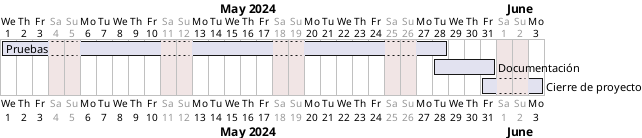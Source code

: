 @startgantt
Project starts 2024-05-01
saturday are closed
sunday are closed

[Pruebas] starts 2024-05-01 
[Pruebas] ends 2024-05-28
[Documentación] starts 2024-05-28 
[Documentación] ends 2024-05-31
[Cierre de proyecto] starts 2024-05-31
[Cierre de proyecto] ends 2024-06-03

@endgantt
